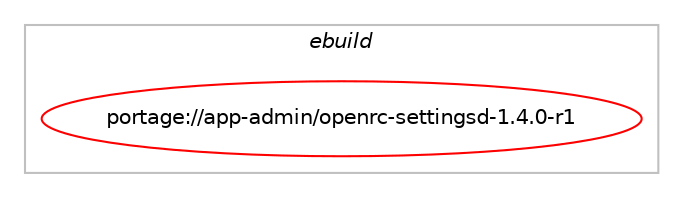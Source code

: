 digraph prolog {

# *************
# Graph options
# *************

newrank=true;
concentrate=true;
compound=true;
graph [rankdir=LR,fontname=Helvetica,fontsize=10,ranksep=1.5];#, ranksep=2.5, nodesep=0.2];
edge  [arrowhead=vee];
node  [fontname=Helvetica,fontsize=10];

# **********
# The ebuild
# **********

subgraph cluster_leftcol {
color=gray;
label=<<i>ebuild</i>>;
id [label="portage://app-admin/openrc-settingsd-1.4.0-r1", color=red, width=4, href="../app-admin/openrc-settingsd-1.4.0-r1.svg"];
}

# ****************
# The dependencies
# ****************

subgraph cluster_midcol {
color=gray;
label=<<i>dependencies</i>>;
subgraph cluster_compile {
fillcolor="#eeeeee";
style=filled;
label=<<i>compile</i>>;
# *** BEGIN UNKNOWN DEPENDENCY TYPE (TODO) ***
# id -> equal(any_of_group([package_dependency(portage://app-admin/openrc-settingsd-1.4.0-r1,install,no,sys-apps,openrc,none,[,,],[],[]),package_dependency(portage://app-admin/openrc-settingsd-1.4.0-r1,install,no,sys-apps,openrc-navi,none,[,,],[],[])]))
# *** END UNKNOWN DEPENDENCY TYPE (TODO) ***

# *** BEGIN UNKNOWN DEPENDENCY TYPE (TODO) ***
# id -> equal(package_dependency(portage://app-admin/openrc-settingsd-1.4.0-r1,install,no,dev-libs,glib,greaterequal,[2.30,,,2.30],[slot(2)],[]))
# *** END UNKNOWN DEPENDENCY TYPE (TODO) ***

# *** BEGIN UNKNOWN DEPENDENCY TYPE (TODO) ***
# id -> equal(package_dependency(portage://app-admin/openrc-settingsd-1.4.0-r1,install,no,dev-libs,libdaemon,none,[,,],[slot(0),equal],[]))
# *** END UNKNOWN DEPENDENCY TYPE (TODO) ***

# *** BEGIN UNKNOWN DEPENDENCY TYPE (TODO) ***
# id -> equal(package_dependency(portage://app-admin/openrc-settingsd-1.4.0-r1,install,no,sys-apps,dbus,none,[,,],[],[]))
# *** END UNKNOWN DEPENDENCY TYPE (TODO) ***

# *** BEGIN UNKNOWN DEPENDENCY TYPE (TODO) ***
# id -> equal(package_dependency(portage://app-admin/openrc-settingsd-1.4.0-r1,install,no,sys-auth,polkit,none,[,,],[],[]))
# *** END UNKNOWN DEPENDENCY TYPE (TODO) ***

}
subgraph cluster_compileandrun {
fillcolor="#eeeeee";
style=filled;
label=<<i>compile and run</i>>;
}
subgraph cluster_run {
fillcolor="#eeeeee";
style=filled;
label=<<i>run</i>>;
# *** BEGIN UNKNOWN DEPENDENCY TYPE (TODO) ***
# id -> equal(any_of_group([package_dependency(portage://app-admin/openrc-settingsd-1.4.0-r1,run,no,sys-apps,openrc,none,[,,],[],[]),package_dependency(portage://app-admin/openrc-settingsd-1.4.0-r1,run,no,sys-apps,openrc-navi,none,[,,],[],[])]))
# *** END UNKNOWN DEPENDENCY TYPE (TODO) ***

# *** BEGIN UNKNOWN DEPENDENCY TYPE (TODO) ***
# id -> equal(use_conditional_group(positive,elibc_glibc,portage://app-admin/openrc-settingsd-1.4.0-r1,[use_conditional_group(negative,systemd,portage://app-admin/openrc-settingsd-1.4.0-r1,[package_dependency(portage://app-admin/openrc-settingsd-1.4.0-r1,run,no,sys-auth,nss-myhostname,none,[,,],[],[]),package_dependency(portage://app-admin/openrc-settingsd-1.4.0-r1,run,weak,sys-apps,systemd,none,[,,],[],[])])]))
# *** END UNKNOWN DEPENDENCY TYPE (TODO) ***

# *** BEGIN UNKNOWN DEPENDENCY TYPE (TODO) ***
# id -> equal(use_conditional_group(positive,systemd,portage://app-admin/openrc-settingsd-1.4.0-r1,[package_dependency(portage://app-admin/openrc-settingsd-1.4.0-r1,run,no,sys-apps,systemd,greaterequal,[197,,,197],[],[])]))
# *** END UNKNOWN DEPENDENCY TYPE (TODO) ***

# *** BEGIN UNKNOWN DEPENDENCY TYPE (TODO) ***
# id -> equal(package_dependency(portage://app-admin/openrc-settingsd-1.4.0-r1,run,no,dev-libs,glib,greaterequal,[2.30,,,2.30],[slot(2)],[]))
# *** END UNKNOWN DEPENDENCY TYPE (TODO) ***

# *** BEGIN UNKNOWN DEPENDENCY TYPE (TODO) ***
# id -> equal(package_dependency(portage://app-admin/openrc-settingsd-1.4.0-r1,run,no,dev-libs,libdaemon,none,[,,],[slot(0),equal],[]))
# *** END UNKNOWN DEPENDENCY TYPE (TODO) ***

# *** BEGIN UNKNOWN DEPENDENCY TYPE (TODO) ***
# id -> equal(package_dependency(portage://app-admin/openrc-settingsd-1.4.0-r1,run,no,sys-apps,dbus,none,[,,],[],[]))
# *** END UNKNOWN DEPENDENCY TYPE (TODO) ***

# *** BEGIN UNKNOWN DEPENDENCY TYPE (TODO) ***
# id -> equal(package_dependency(portage://app-admin/openrc-settingsd-1.4.0-r1,run,no,sys-auth,polkit,none,[,,],[],[]))
# *** END UNKNOWN DEPENDENCY TYPE (TODO) ***

}
}

# **************
# The candidates
# **************

subgraph cluster_choices {
rank=same;
color=gray;
label=<<i>candidates</i>>;

}

}
